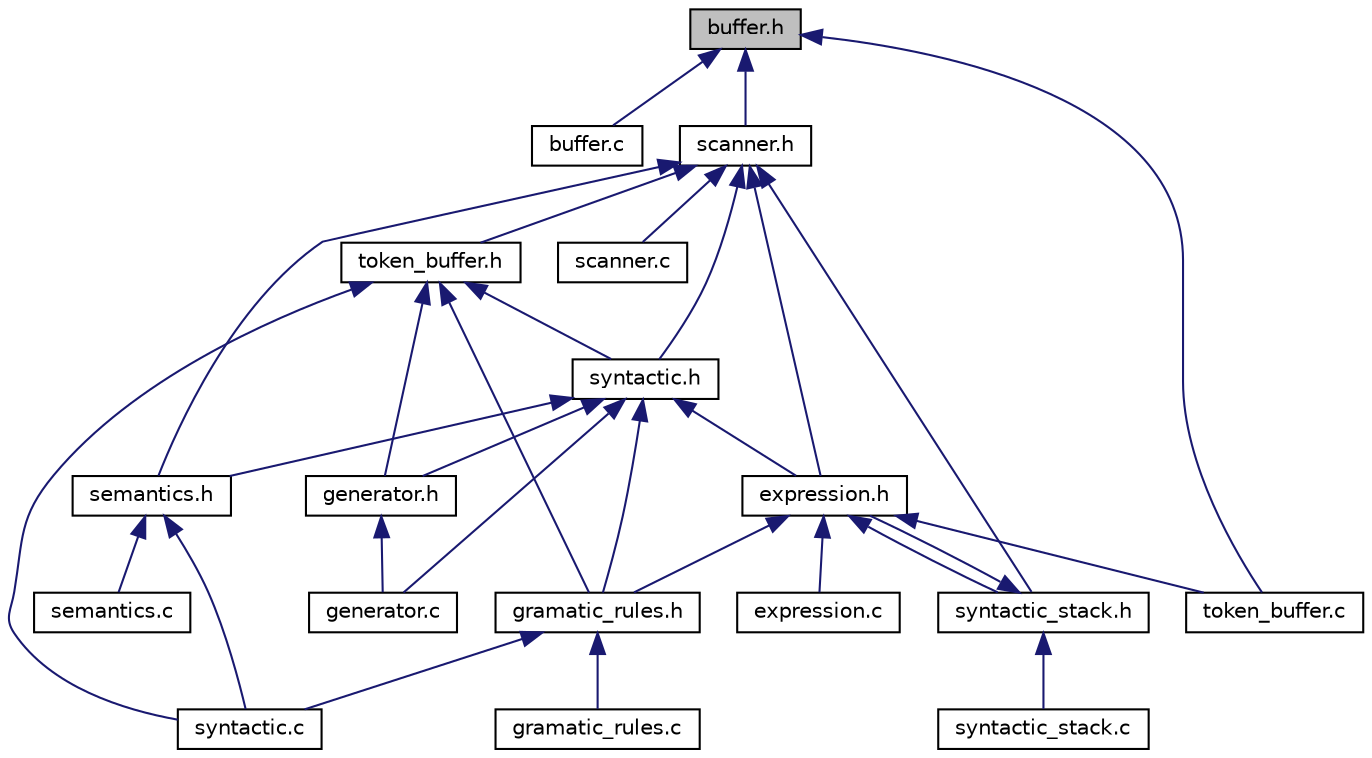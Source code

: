 digraph "buffer.h"
{
 // LATEX_PDF_SIZE
  edge [fontname="Helvetica",fontsize="10",labelfontname="Helvetica",labelfontsize="10"];
  node [fontname="Helvetica",fontsize="10",shape=record];
  Node1 [label="buffer.h",height=0.2,width=0.4,color="black", fillcolor="grey75", style="filled", fontcolor="black",tooltip="Library for lexical analysis."];
  Node1 -> Node2 [dir="back",color="midnightblue",fontsize="10",style="solid",fontname="Helvetica"];
  Node2 [label="buffer.c",height=0.2,width=0.4,color="black", fillcolor="white", style="filled",URL="$buffer_8c.html",tooltip="Implementation of dynamic string format used in lexical analysis."];
  Node1 -> Node3 [dir="back",color="midnightblue",fontsize="10",style="solid",fontname="Helvetica"];
  Node3 [label="scanner.h",height=0.2,width=0.4,color="black", fillcolor="white", style="filled",URL="$scanner_8h.html",tooltip="Library for lexical analysis."];
  Node3 -> Node4 [dir="back",color="midnightblue",fontsize="10",style="solid",fontname="Helvetica"];
  Node4 [label="expression.h",height=0.2,width=0.4,color="black", fillcolor="white", style="filled",URL="$expression_8h.html",tooltip="Library for lexical analysis."];
  Node4 -> Node5 [dir="back",color="midnightblue",fontsize="10",style="solid",fontname="Helvetica"];
  Node5 [label="expression.c",height=0.2,width=0.4,color="black", fillcolor="white", style="filled",URL="$expression_8c.html",tooltip="functions for syntactic analyse."];
  Node4 -> Node6 [dir="back",color="midnightblue",fontsize="10",style="solid",fontname="Helvetica"];
  Node6 [label="syntactic_stack.h",height=0.2,width=0.4,color="black", fillcolor="white", style="filled",URL="$syntactic__stack_8h.html",tooltip="Library for stack, which is used in syntactic bottom-up analysis. For maintain structures dynamic fea..."];
  Node6 -> Node4 [dir="back",color="midnightblue",fontsize="10",style="solid",fontname="Helvetica"];
  Node6 -> Node7 [dir="back",color="midnightblue",fontsize="10",style="solid",fontname="Helvetica"];
  Node7 [label="syntactic_stack.c",height=0.2,width=0.4,color="black", fillcolor="white", style="filled",URL="$syntactic__stack_8c.html",tooltip="Implementation of stack, which is used in syntactic bottom-up analysis. For maintain structures dynam..."];
  Node4 -> Node8 [dir="back",color="midnightblue",fontsize="10",style="solid",fontname="Helvetica"];
  Node8 [label="gramatic_rules.h",height=0.2,width=0.4,color="black", fillcolor="white", style="filled",URL="$gramatic__rules_8h.html",tooltip="functions for syntactic analyse."];
  Node8 -> Node9 [dir="back",color="midnightblue",fontsize="10",style="solid",fontname="Helvetica"];
  Node9 [label="gramatic_rules.c",height=0.2,width=0.4,color="black", fillcolor="white", style="filled",URL="$gramatic__rules_8c.html",tooltip="library for syntactic analyse."];
  Node8 -> Node10 [dir="back",color="midnightblue",fontsize="10",style="solid",fontname="Helvetica"];
  Node10 [label="syntactic.c",height=0.2,width=0.4,color="black", fillcolor="white", style="filled",URL="$syntactic_8c.html",tooltip="Implementation of syntactic analysand."];
  Node4 -> Node11 [dir="back",color="midnightblue",fontsize="10",style="solid",fontname="Helvetica"];
  Node11 [label="token_buffer.c",height=0.2,width=0.4,color="black", fillcolor="white", style="filled",URL="$token__buffer_8c.html",tooltip="Implementation of supportive data structure Token_buffer for syntactic analysis."];
  Node3 -> Node12 [dir="back",color="midnightblue",fontsize="10",style="solid",fontname="Helvetica"];
  Node12 [label="syntactic.h",height=0.2,width=0.4,color="black", fillcolor="white", style="filled",URL="$syntactic_8h.html",tooltip="Implementation of syntactic analysand."];
  Node12 -> Node4 [dir="back",color="midnightblue",fontsize="10",style="solid",fontname="Helvetica"];
  Node12 -> Node13 [dir="back",color="midnightblue",fontsize="10",style="solid",fontname="Helvetica"];
  Node13 [label="generator.h",height=0.2,width=0.4,color="black", fillcolor="white", style="filled",URL="$generator_8h.html",tooltip="Code generator library."];
  Node13 -> Node14 [dir="back",color="midnightblue",fontsize="10",style="solid",fontname="Helvetica"];
  Node14 [label="generator.c",height=0.2,width=0.4,color="black", fillcolor="white", style="filled",URL="$generator_8c.html",tooltip="Code generator implementation."];
  Node12 -> Node14 [dir="back",color="midnightblue",fontsize="10",style="solid",fontname="Helvetica"];
  Node12 -> Node8 [dir="back",color="midnightblue",fontsize="10",style="solid",fontname="Helvetica"];
  Node12 -> Node15 [dir="back",color="midnightblue",fontsize="10",style="solid",fontname="Helvetica"];
  Node15 [label="semantics.h",height=0.2,width=0.4,color="black", fillcolor="white", style="filled",URL="$semantics_8h.html",tooltip="Implementation of semantics."];
  Node15 -> Node16 [dir="back",color="midnightblue",fontsize="10",style="solid",fontname="Helvetica"];
  Node16 [label="semantics.c",height=0.2,width=0.4,color="black", fillcolor="white", style="filled",URL="$semantics_8c.html",tooltip="Implementation of semantics."];
  Node15 -> Node10 [dir="back",color="midnightblue",fontsize="10",style="solid",fontname="Helvetica"];
  Node3 -> Node17 [dir="back",color="midnightblue",fontsize="10",style="solid",fontname="Helvetica"];
  Node17 [label="token_buffer.h",height=0.2,width=0.4,color="black", fillcolor="white", style="filled",URL="$token__buffer_8h.html",tooltip="Library Token_buffer. Token_buffer is a supportive data structure for syntax analysis."];
  Node17 -> Node12 [dir="back",color="midnightblue",fontsize="10",style="solid",fontname="Helvetica"];
  Node17 -> Node13 [dir="back",color="midnightblue",fontsize="10",style="solid",fontname="Helvetica"];
  Node17 -> Node8 [dir="back",color="midnightblue",fontsize="10",style="solid",fontname="Helvetica"];
  Node17 -> Node10 [dir="back",color="midnightblue",fontsize="10",style="solid",fontname="Helvetica"];
  Node3 -> Node6 [dir="back",color="midnightblue",fontsize="10",style="solid",fontname="Helvetica"];
  Node3 -> Node18 [dir="back",color="midnightblue",fontsize="10",style="solid",fontname="Helvetica"];
  Node18 [label="scanner.c",height=0.2,width=0.4,color="black", fillcolor="white", style="filled",URL="$scanner_8c.html",tooltip="Implementation of functions providing lexical analysis."];
  Node3 -> Node15 [dir="back",color="midnightblue",fontsize="10",style="solid",fontname="Helvetica"];
  Node1 -> Node11 [dir="back",color="midnightblue",fontsize="10",style="solid",fontname="Helvetica"];
}
